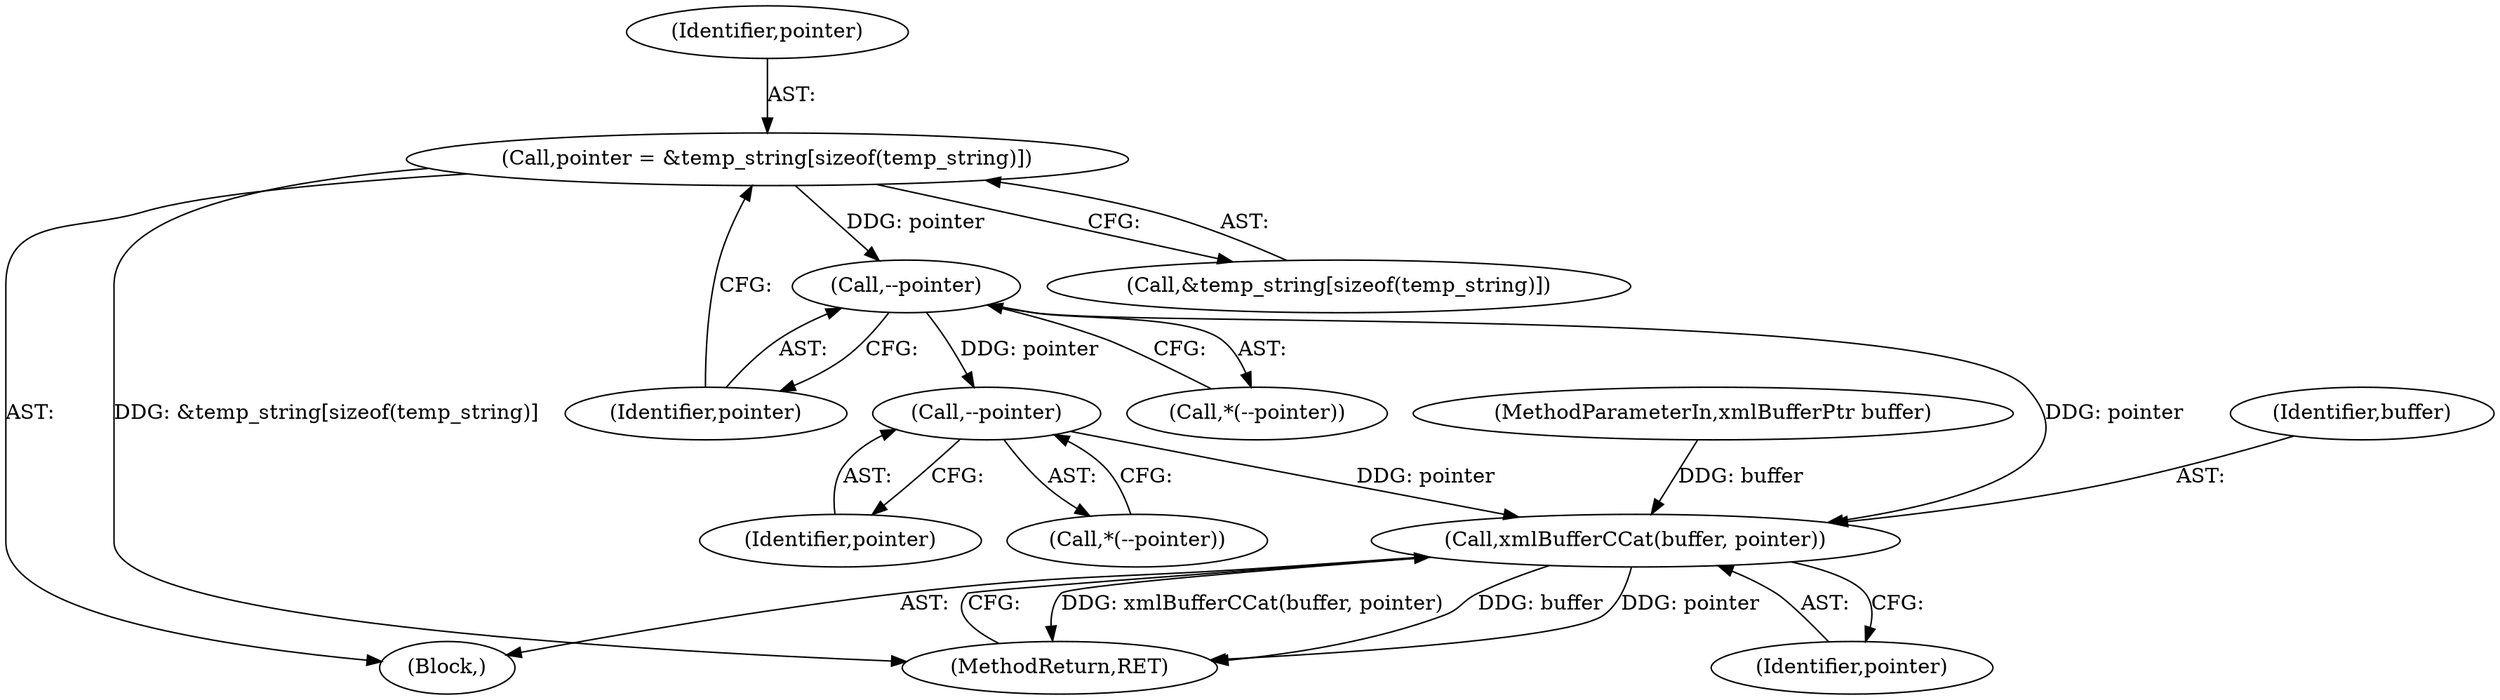 digraph "0_Chrome_96dbafe288dbe2f0cc45fa3c39daf6d0c37acbab_20@API" {
"1000120" [label="(Call,pointer = &temp_string[sizeof(temp_string)])"];
"1000129" [label="(Call,--pointer)"];
"1000155" [label="(Call,--pointer)"];
"1000173" [label="(Call,xmlBufferCCat(buffer, pointer))"];
"1000122" [label="(Call,&temp_string[sizeof(temp_string)])"];
"1000121" [label="(Identifier,pointer)"];
"1000155" [label="(Call,--pointer)"];
"1000154" [label="(Call,*(--pointer))"];
"1000175" [label="(Identifier,pointer)"];
"1000120" [label="(Call,pointer = &temp_string[sizeof(temp_string)])"];
"1000106" [label="(Block,)"];
"1000156" [label="(Identifier,pointer)"];
"1000129" [label="(Call,--pointer)"];
"1000130" [label="(Identifier,pointer)"];
"1000103" [label="(MethodParameterIn,xmlBufferPtr buffer)"];
"1000173" [label="(Call,xmlBufferCCat(buffer, pointer))"];
"1000176" [label="(MethodReturn,RET)"];
"1000128" [label="(Call,*(--pointer))"];
"1000174" [label="(Identifier,buffer)"];
"1000120" -> "1000106"  [label="AST: "];
"1000120" -> "1000122"  [label="CFG: "];
"1000121" -> "1000120"  [label="AST: "];
"1000122" -> "1000120"  [label="AST: "];
"1000130" -> "1000120"  [label="CFG: "];
"1000120" -> "1000176"  [label="DDG: &temp_string[sizeof(temp_string)]"];
"1000120" -> "1000129"  [label="DDG: pointer"];
"1000129" -> "1000128"  [label="AST: "];
"1000129" -> "1000130"  [label="CFG: "];
"1000130" -> "1000129"  [label="AST: "];
"1000128" -> "1000129"  [label="CFG: "];
"1000129" -> "1000155"  [label="DDG: pointer"];
"1000129" -> "1000173"  [label="DDG: pointer"];
"1000155" -> "1000154"  [label="AST: "];
"1000155" -> "1000156"  [label="CFG: "];
"1000156" -> "1000155"  [label="AST: "];
"1000154" -> "1000155"  [label="CFG: "];
"1000155" -> "1000173"  [label="DDG: pointer"];
"1000173" -> "1000106"  [label="AST: "];
"1000173" -> "1000175"  [label="CFG: "];
"1000174" -> "1000173"  [label="AST: "];
"1000175" -> "1000173"  [label="AST: "];
"1000176" -> "1000173"  [label="CFG: "];
"1000173" -> "1000176"  [label="DDG: xmlBufferCCat(buffer, pointer)"];
"1000173" -> "1000176"  [label="DDG: buffer"];
"1000173" -> "1000176"  [label="DDG: pointer"];
"1000103" -> "1000173"  [label="DDG: buffer"];
}
